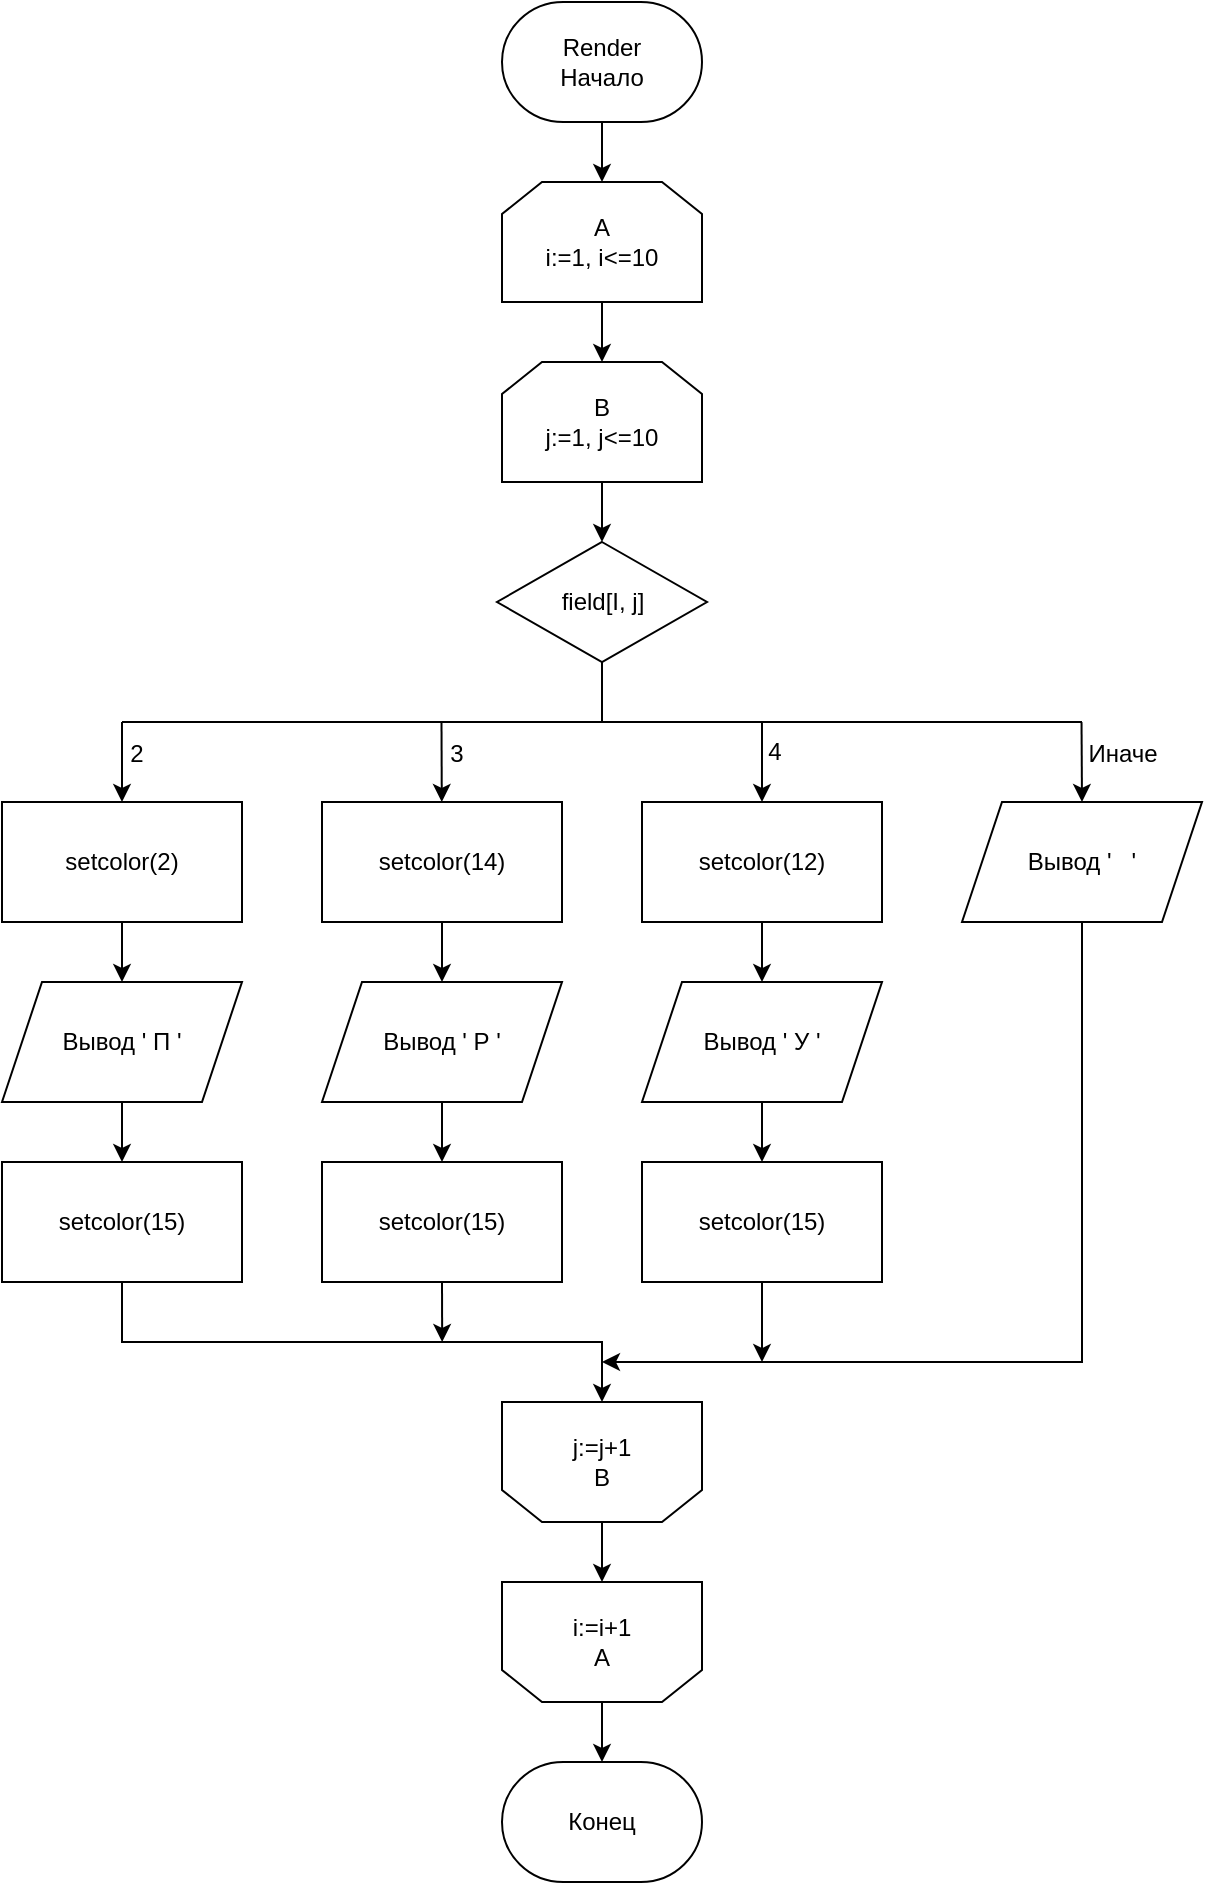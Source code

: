 <mxfile version="20.2.3" type="device"><diagram id="dwxxEaNDXLqbiwQoOP1-" name="Страница 1"><mxGraphModel dx="1753" dy="1095" grid="1" gridSize="10" guides="1" tooltips="1" connect="1" arrows="1" fold="1" page="1" pageScale="1" pageWidth="827" pageHeight="1169" math="0" shadow="0"><root><mxCell id="0"/><mxCell id="1" parent="0"/><mxCell id="Abu3HKm86i8jLZRZq93d-5" value="" style="edgeStyle=orthogonalEdgeStyle;rounded=0;orthogonalLoop=1;jettySize=auto;html=1;" edge="1" parent="1" source="Abu3HKm86i8jLZRZq93d-1" target="Abu3HKm86i8jLZRZq93d-4"><mxGeometry relative="1" as="geometry"/></mxCell><mxCell id="Abu3HKm86i8jLZRZq93d-1" value="Render&lt;br&gt;Начало" style="strokeWidth=1;html=1;shape=mxgraph.flowchart.terminator;whiteSpace=wrap;" vertex="1" parent="1"><mxGeometry x="330" y="20" width="100" height="60" as="geometry"/></mxCell><mxCell id="Abu3HKm86i8jLZRZq93d-7" value="" style="edgeStyle=orthogonalEdgeStyle;rounded=0;orthogonalLoop=1;jettySize=auto;html=1;" edge="1" parent="1" source="Abu3HKm86i8jLZRZq93d-4" target="Abu3HKm86i8jLZRZq93d-6"><mxGeometry relative="1" as="geometry"/></mxCell><mxCell id="Abu3HKm86i8jLZRZq93d-4" value="A&lt;br&gt;i:=1, i&amp;lt;=10" style="shape=loopLimit;whiteSpace=wrap;html=1;strokeWidth=1;" vertex="1" parent="1"><mxGeometry x="330" y="110" width="100" height="60" as="geometry"/></mxCell><mxCell id="Abu3HKm86i8jLZRZq93d-9" value="" style="edgeStyle=orthogonalEdgeStyle;rounded=0;orthogonalLoop=1;jettySize=auto;html=1;" edge="1" parent="1" source="Abu3HKm86i8jLZRZq93d-6" target="Abu3HKm86i8jLZRZq93d-8"><mxGeometry relative="1" as="geometry"/></mxCell><mxCell id="Abu3HKm86i8jLZRZq93d-6" value="B&lt;br&gt;j:=1, j&amp;lt;=10" style="shape=loopLimit;whiteSpace=wrap;html=1;strokeWidth=1;" vertex="1" parent="1"><mxGeometry x="330" y="200" width="100" height="60" as="geometry"/></mxCell><mxCell id="Abu3HKm86i8jLZRZq93d-8" value="field[I, j]" style="rhombus;whiteSpace=wrap;html=1;strokeWidth=1;" vertex="1" parent="1"><mxGeometry x="327.5" y="290" width="105" height="60" as="geometry"/></mxCell><mxCell id="Abu3HKm86i8jLZRZq93d-29" value="" style="edgeStyle=orthogonalEdgeStyle;rounded=0;orthogonalLoop=1;jettySize=auto;html=1;" edge="1" parent="1" source="Abu3HKm86i8jLZRZq93d-10" target="Abu3HKm86i8jLZRZq93d-23"><mxGeometry relative="1" as="geometry"/></mxCell><mxCell id="Abu3HKm86i8jLZRZq93d-10" value="setcolor(2)" style="rounded=0;whiteSpace=wrap;html=1;strokeWidth=1;" vertex="1" parent="1"><mxGeometry x="80" y="420" width="120" height="60" as="geometry"/></mxCell><mxCell id="Abu3HKm86i8jLZRZq93d-31" value="" style="edgeStyle=orthogonalEdgeStyle;rounded=0;orthogonalLoop=1;jettySize=auto;html=1;" edge="1" parent="1" source="Abu3HKm86i8jLZRZq93d-11" target="Abu3HKm86i8jLZRZq93d-24"><mxGeometry relative="1" as="geometry"/></mxCell><mxCell id="Abu3HKm86i8jLZRZq93d-11" value="setcolor(14)" style="rounded=0;whiteSpace=wrap;html=1;strokeWidth=1;" vertex="1" parent="1"><mxGeometry x="240" y="420" width="120" height="60" as="geometry"/></mxCell><mxCell id="Abu3HKm86i8jLZRZq93d-33" value="" style="edgeStyle=orthogonalEdgeStyle;rounded=0;orthogonalLoop=1;jettySize=auto;html=1;" edge="1" parent="1" source="Abu3HKm86i8jLZRZq93d-12" target="Abu3HKm86i8jLZRZq93d-25"><mxGeometry relative="1" as="geometry"/></mxCell><mxCell id="Abu3HKm86i8jLZRZq93d-12" value="setcolor(12)" style="rounded=0;whiteSpace=wrap;html=1;strokeWidth=1;" vertex="1" parent="1"><mxGeometry x="400" y="420" width="120" height="60" as="geometry"/></mxCell><mxCell id="Abu3HKm86i8jLZRZq93d-14" value="" style="endArrow=none;html=1;rounded=0;" edge="1" parent="1"><mxGeometry width="50" height="50" relative="1" as="geometry"><mxPoint x="140" y="380" as="sourcePoint"/><mxPoint x="620" y="380" as="targetPoint"/></mxGeometry></mxCell><mxCell id="Abu3HKm86i8jLZRZq93d-15" value="" style="endArrow=classic;html=1;rounded=0;entryX=0.5;entryY=0;entryDx=0;entryDy=0;" edge="1" parent="1" target="Abu3HKm86i8jLZRZq93d-10"><mxGeometry width="50" height="50" relative="1" as="geometry"><mxPoint x="140" y="380" as="sourcePoint"/><mxPoint x="160" y="410" as="targetPoint"/></mxGeometry></mxCell><mxCell id="Abu3HKm86i8jLZRZq93d-16" value="" style="endArrow=classic;html=1;rounded=0;" edge="1" parent="1" target="Abu3HKm86i8jLZRZq93d-11"><mxGeometry width="50" height="50" relative="1" as="geometry"><mxPoint x="299.75" y="380" as="sourcePoint"/><mxPoint x="299.75" y="420" as="targetPoint"/></mxGeometry></mxCell><mxCell id="Abu3HKm86i8jLZRZq93d-17" value="" style="endArrow=classic;html=1;rounded=0;entryX=0.5;entryY=0;entryDx=0;entryDy=0;" edge="1" parent="1" target="Abu3HKm86i8jLZRZq93d-12"><mxGeometry width="50" height="50" relative="1" as="geometry"><mxPoint x="460" y="380" as="sourcePoint"/><mxPoint x="470.143" y="420" as="targetPoint"/></mxGeometry></mxCell><mxCell id="Abu3HKm86i8jLZRZq93d-18" value="" style="endArrow=none;html=1;rounded=0;entryX=0.5;entryY=1;entryDx=0;entryDy=0;" edge="1" parent="1" target="Abu3HKm86i8jLZRZq93d-8"><mxGeometry width="50" height="50" relative="1" as="geometry"><mxPoint x="380" y="380" as="sourcePoint"/><mxPoint x="380" y="360" as="targetPoint"/></mxGeometry></mxCell><mxCell id="Abu3HKm86i8jLZRZq93d-20" value="" style="endArrow=classic;html=1;rounded=0;entryX=0.5;entryY=0;entryDx=0;entryDy=0;" edge="1" parent="1" target="Abu3HKm86i8jLZRZq93d-22"><mxGeometry width="50" height="50" relative="1" as="geometry"><mxPoint x="619.76" y="380" as="sourcePoint"/><mxPoint x="619.76" y="420" as="targetPoint"/></mxGeometry></mxCell><mxCell id="Abu3HKm86i8jLZRZq93d-45" style="edgeStyle=orthogonalEdgeStyle;rounded=0;orthogonalLoop=1;jettySize=auto;html=1;exitX=0.5;exitY=1;exitDx=0;exitDy=0;" edge="1" parent="1" source="Abu3HKm86i8jLZRZq93d-22"><mxGeometry relative="1" as="geometry"><mxPoint x="380" y="700" as="targetPoint"/><Array as="points"><mxPoint x="620" y="700"/></Array></mxGeometry></mxCell><mxCell id="Abu3HKm86i8jLZRZq93d-22" value="Вывод '&amp;nbsp; &amp;nbsp;'" style="shape=parallelogram;perimeter=parallelogramPerimeter;whiteSpace=wrap;html=1;fixedSize=1;strokeWidth=1;" vertex="1" parent="1"><mxGeometry x="560" y="420" width="120" height="60" as="geometry"/></mxCell><mxCell id="Abu3HKm86i8jLZRZq93d-30" value="" style="edgeStyle=orthogonalEdgeStyle;rounded=0;orthogonalLoop=1;jettySize=auto;html=1;" edge="1" parent="1" source="Abu3HKm86i8jLZRZq93d-23" target="Abu3HKm86i8jLZRZq93d-26"><mxGeometry relative="1" as="geometry"/></mxCell><mxCell id="Abu3HKm86i8jLZRZq93d-23" value="Вывод ' П '" style="shape=parallelogram;perimeter=parallelogramPerimeter;whiteSpace=wrap;html=1;fixedSize=1;strokeWidth=1;" vertex="1" parent="1"><mxGeometry x="80" y="510" width="120" height="60" as="geometry"/></mxCell><mxCell id="Abu3HKm86i8jLZRZq93d-32" value="" style="edgeStyle=orthogonalEdgeStyle;rounded=0;orthogonalLoop=1;jettySize=auto;html=1;" edge="1" parent="1" source="Abu3HKm86i8jLZRZq93d-24" target="Abu3HKm86i8jLZRZq93d-27"><mxGeometry relative="1" as="geometry"/></mxCell><mxCell id="Abu3HKm86i8jLZRZq93d-24" value="Вывод ' Р '" style="shape=parallelogram;perimeter=parallelogramPerimeter;whiteSpace=wrap;html=1;fixedSize=1;strokeWidth=1;" vertex="1" parent="1"><mxGeometry x="240" y="510" width="120" height="60" as="geometry"/></mxCell><mxCell id="Abu3HKm86i8jLZRZq93d-34" value="" style="edgeStyle=orthogonalEdgeStyle;rounded=0;orthogonalLoop=1;jettySize=auto;html=1;" edge="1" parent="1" source="Abu3HKm86i8jLZRZq93d-25" target="Abu3HKm86i8jLZRZq93d-28"><mxGeometry relative="1" as="geometry"/></mxCell><mxCell id="Abu3HKm86i8jLZRZq93d-25" value="Вывод ' У '" style="shape=parallelogram;perimeter=parallelogramPerimeter;whiteSpace=wrap;html=1;fixedSize=1;strokeWidth=1;" vertex="1" parent="1"><mxGeometry x="400" y="510" width="120" height="60" as="geometry"/></mxCell><mxCell id="Abu3HKm86i8jLZRZq93d-40" style="edgeStyle=orthogonalEdgeStyle;rounded=0;orthogonalLoop=1;jettySize=auto;html=1;exitX=0.5;exitY=1;exitDx=0;exitDy=0;" edge="1" parent="1" source="Abu3HKm86i8jLZRZq93d-26" target="Abu3HKm86i8jLZRZq93d-39"><mxGeometry relative="1" as="geometry"><Array as="points"><mxPoint x="140" y="690"/><mxPoint x="380" y="690"/></Array></mxGeometry></mxCell><mxCell id="Abu3HKm86i8jLZRZq93d-26" value="setcolor(15)" style="rounded=0;whiteSpace=wrap;html=1;strokeWidth=1;" vertex="1" parent="1"><mxGeometry x="80" y="600" width="120" height="60" as="geometry"/></mxCell><mxCell id="Abu3HKm86i8jLZRZq93d-47" style="edgeStyle=orthogonalEdgeStyle;rounded=0;orthogonalLoop=1;jettySize=auto;html=1;exitX=0.5;exitY=1;exitDx=0;exitDy=0;" edge="1" parent="1" source="Abu3HKm86i8jLZRZq93d-27"><mxGeometry relative="1" as="geometry"><mxPoint x="300.085" y="690" as="targetPoint"/></mxGeometry></mxCell><mxCell id="Abu3HKm86i8jLZRZq93d-27" value="setcolor(15)" style="rounded=0;whiteSpace=wrap;html=1;strokeWidth=1;" vertex="1" parent="1"><mxGeometry x="240" y="600" width="120" height="60" as="geometry"/></mxCell><mxCell id="Abu3HKm86i8jLZRZq93d-46" style="edgeStyle=orthogonalEdgeStyle;rounded=0;orthogonalLoop=1;jettySize=auto;html=1;exitX=0.5;exitY=1;exitDx=0;exitDy=0;" edge="1" parent="1" source="Abu3HKm86i8jLZRZq93d-28"><mxGeometry relative="1" as="geometry"><mxPoint x="460" y="700" as="targetPoint"/></mxGeometry></mxCell><mxCell id="Abu3HKm86i8jLZRZq93d-28" value="setcolor(15)" style="rounded=0;whiteSpace=wrap;html=1;strokeWidth=1;" vertex="1" parent="1"><mxGeometry x="400" y="600" width="120" height="60" as="geometry"/></mxCell><mxCell id="Abu3HKm86i8jLZRZq93d-35" value="2" style="text;html=1;align=center;verticalAlign=middle;resizable=0;points=[];autosize=1;strokeColor=none;fillColor=none;" vertex="1" parent="1"><mxGeometry x="132" y="381" width="30" height="30" as="geometry"/></mxCell><mxCell id="Abu3HKm86i8jLZRZq93d-36" value="3" style="text;html=1;align=center;verticalAlign=middle;resizable=0;points=[];autosize=1;strokeColor=none;fillColor=none;" vertex="1" parent="1"><mxGeometry x="291.5" y="381" width="30" height="30" as="geometry"/></mxCell><mxCell id="Abu3HKm86i8jLZRZq93d-37" value="4" style="text;html=1;align=center;verticalAlign=middle;resizable=0;points=[];autosize=1;strokeColor=none;fillColor=none;" vertex="1" parent="1"><mxGeometry x="451" y="380" width="30" height="30" as="geometry"/></mxCell><mxCell id="Abu3HKm86i8jLZRZq93d-38" value="Иначе" style="text;html=1;align=center;verticalAlign=middle;resizable=0;points=[];autosize=1;strokeColor=none;fillColor=none;" vertex="1" parent="1"><mxGeometry x="610" y="381" width="60" height="30" as="geometry"/></mxCell><mxCell id="Abu3HKm86i8jLZRZq93d-44" value="" style="edgeStyle=orthogonalEdgeStyle;rounded=0;orthogonalLoop=1;jettySize=auto;html=1;" edge="1" parent="1" source="Abu3HKm86i8jLZRZq93d-39" target="Abu3HKm86i8jLZRZq93d-43"><mxGeometry relative="1" as="geometry"/></mxCell><mxCell id="Abu3HKm86i8jLZRZq93d-39" value="j:=j+1&lt;br&gt;B" style="shape=loopLimit;whiteSpace=wrap;html=1;strokeWidth=1;flipV=1;" vertex="1" parent="1"><mxGeometry x="330" y="720" width="100" height="60" as="geometry"/></mxCell><mxCell id="Abu3HKm86i8jLZRZq93d-49" value="" style="edgeStyle=orthogonalEdgeStyle;rounded=0;orthogonalLoop=1;jettySize=auto;html=1;" edge="1" parent="1" source="Abu3HKm86i8jLZRZq93d-43" target="Abu3HKm86i8jLZRZq93d-48"><mxGeometry relative="1" as="geometry"/></mxCell><mxCell id="Abu3HKm86i8jLZRZq93d-43" value="i:=i+1&lt;br&gt;A" style="shape=loopLimit;whiteSpace=wrap;html=1;strokeWidth=1;flipV=1;" vertex="1" parent="1"><mxGeometry x="330" y="810" width="100" height="60" as="geometry"/></mxCell><mxCell id="Abu3HKm86i8jLZRZq93d-48" value="Конец" style="strokeWidth=1;html=1;shape=mxgraph.flowchart.terminator;whiteSpace=wrap;" vertex="1" parent="1"><mxGeometry x="330" y="900" width="100" height="60" as="geometry"/></mxCell></root></mxGraphModel></diagram></mxfile>